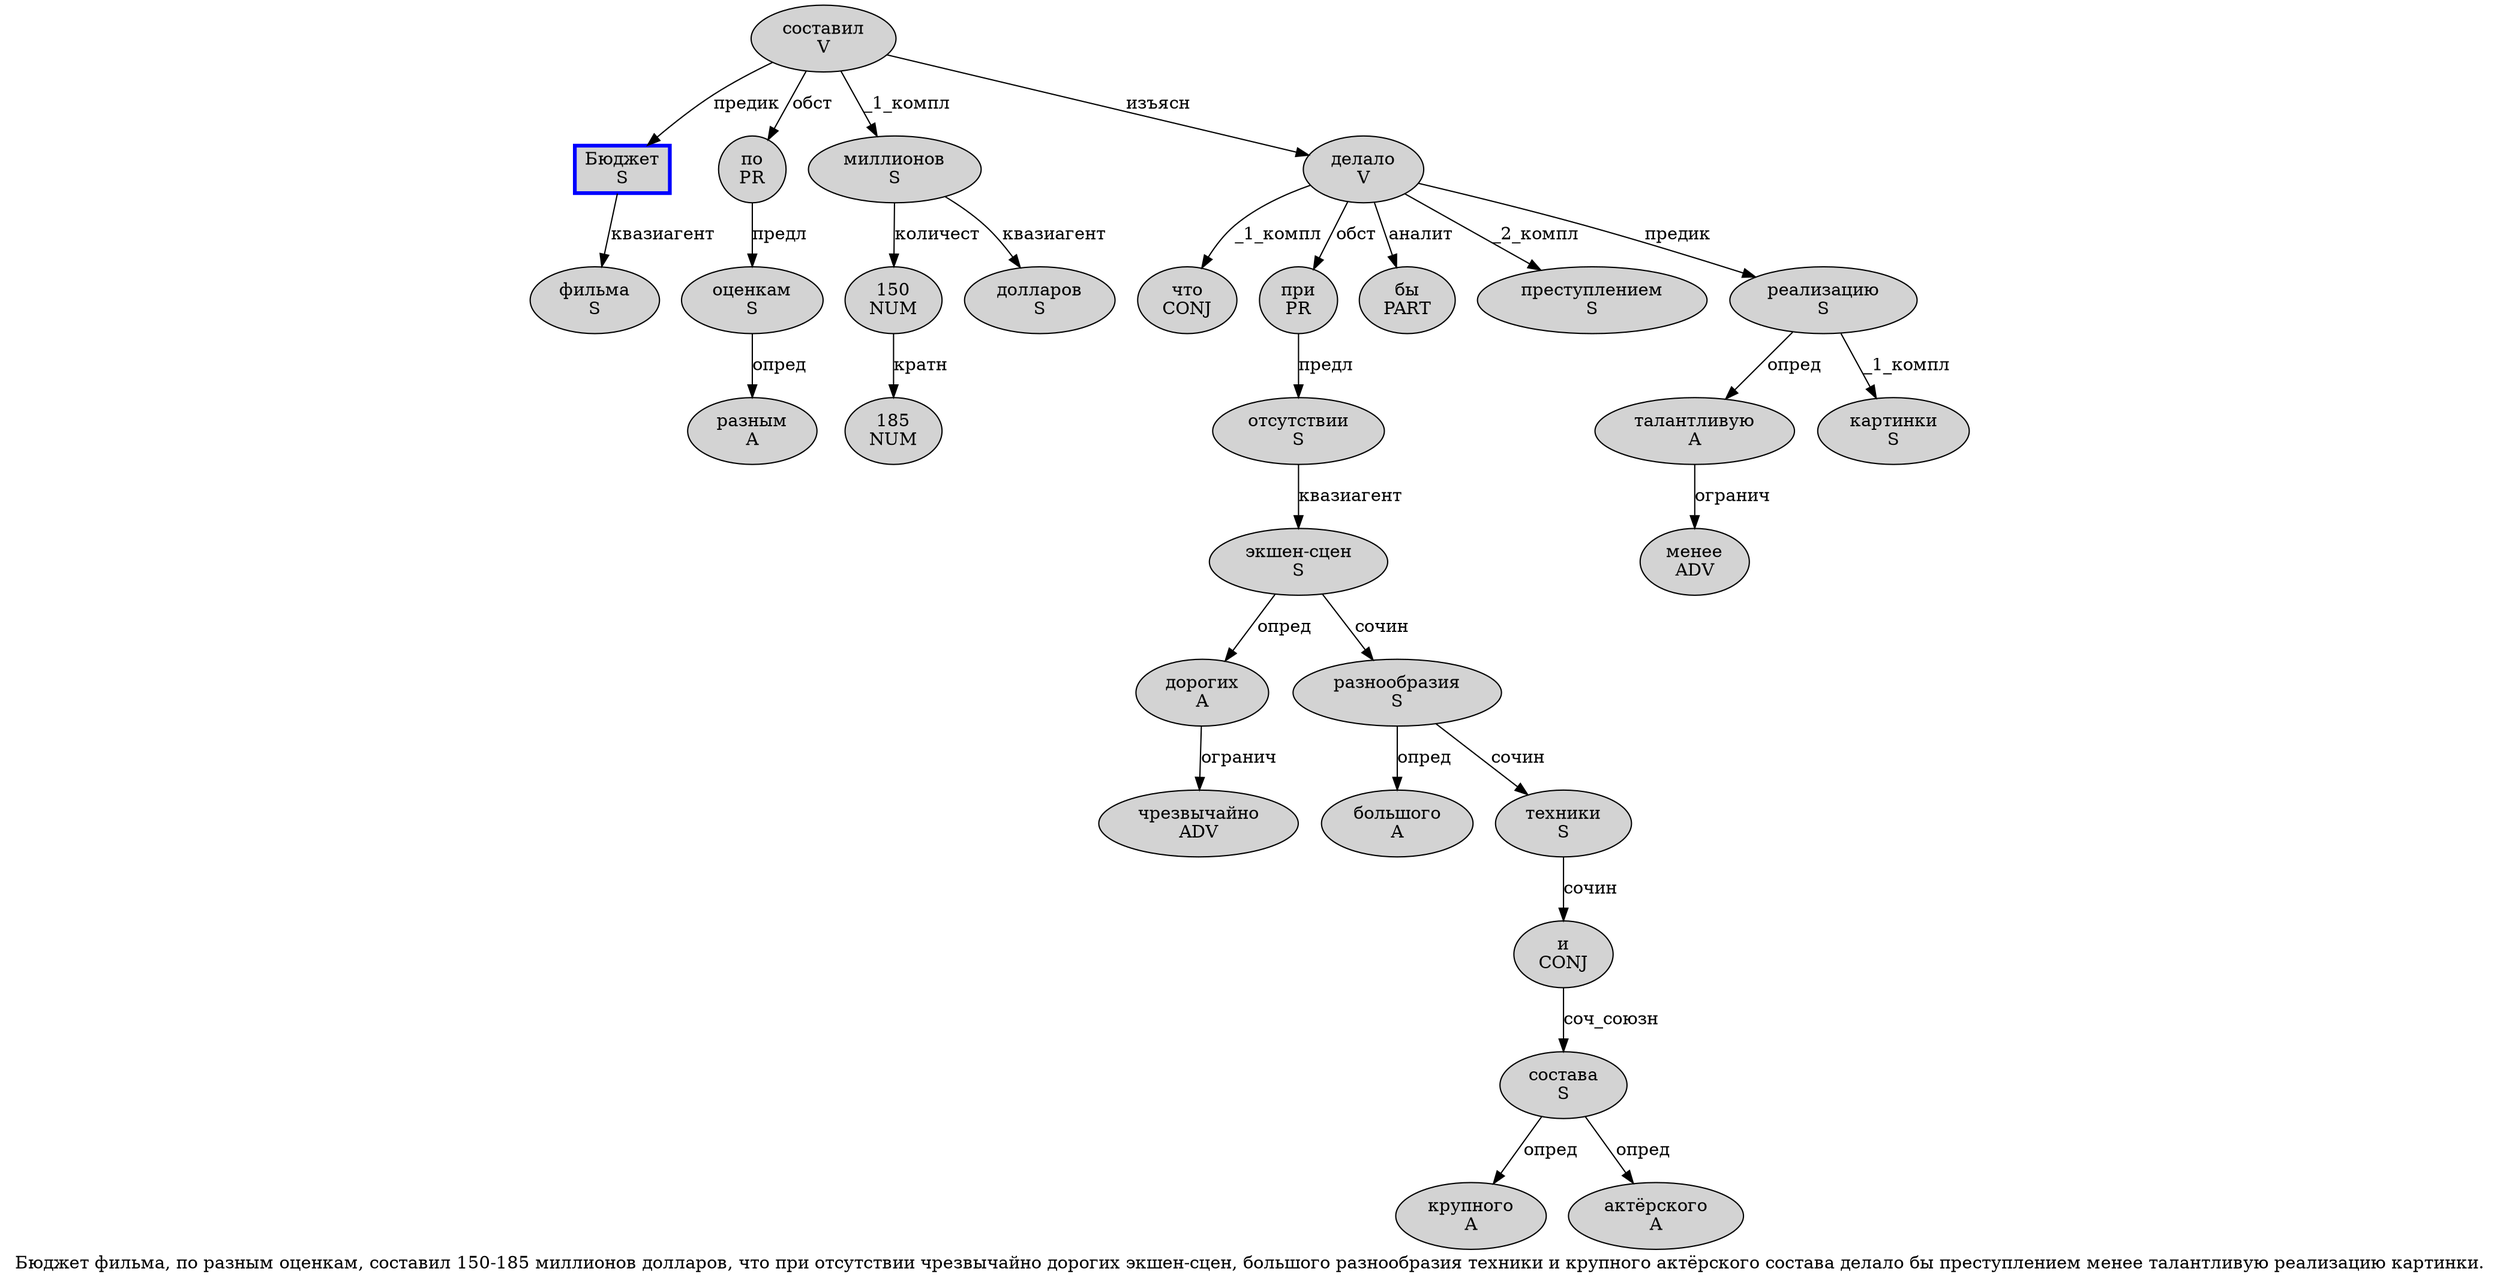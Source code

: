 digraph SENTENCE_2698 {
	graph [label="Бюджет фильма, по разным оценкам, составил 150-185 миллионов долларов, что при отсутствии чрезвычайно дорогих экшен-сцен, большого разнообразия техники и крупного актёрского состава делало бы преступлением менее талантливую реализацию картинки."]
	node [style=filled]
		0 [label="Бюджет
S" color=blue fillcolor=lightgray penwidth=3 shape=box]
		1 [label="фильма
S" color="" fillcolor=lightgray penwidth=1 shape=ellipse]
		3 [label="по
PR" color="" fillcolor=lightgray penwidth=1 shape=ellipse]
		4 [label="разным
A" color="" fillcolor=lightgray penwidth=1 shape=ellipse]
		5 [label="оценкам
S" color="" fillcolor=lightgray penwidth=1 shape=ellipse]
		7 [label="составил
V" color="" fillcolor=lightgray penwidth=1 shape=ellipse]
		8 [label="150
NUM" color="" fillcolor=lightgray penwidth=1 shape=ellipse]
		10 [label="185
NUM" color="" fillcolor=lightgray penwidth=1 shape=ellipse]
		11 [label="миллионов
S" color="" fillcolor=lightgray penwidth=1 shape=ellipse]
		12 [label="долларов
S" color="" fillcolor=lightgray penwidth=1 shape=ellipse]
		14 [label="что
CONJ" color="" fillcolor=lightgray penwidth=1 shape=ellipse]
		15 [label="при
PR" color="" fillcolor=lightgray penwidth=1 shape=ellipse]
		16 [label="отсутствии
S" color="" fillcolor=lightgray penwidth=1 shape=ellipse]
		17 [label="чрезвычайно
ADV" color="" fillcolor=lightgray penwidth=1 shape=ellipse]
		18 [label="дорогих
A" color="" fillcolor=lightgray penwidth=1 shape=ellipse]
		19 [label="экшен-сцен
S" color="" fillcolor=lightgray penwidth=1 shape=ellipse]
		21 [label="большого
A" color="" fillcolor=lightgray penwidth=1 shape=ellipse]
		22 [label="разнообразия
S" color="" fillcolor=lightgray penwidth=1 shape=ellipse]
		23 [label="техники
S" color="" fillcolor=lightgray penwidth=1 shape=ellipse]
		24 [label="и
CONJ" color="" fillcolor=lightgray penwidth=1 shape=ellipse]
		25 [label="крупного
A" color="" fillcolor=lightgray penwidth=1 shape=ellipse]
		26 [label="актёрского
A" color="" fillcolor=lightgray penwidth=1 shape=ellipse]
		27 [label="состава
S" color="" fillcolor=lightgray penwidth=1 shape=ellipse]
		28 [label="делало
V" color="" fillcolor=lightgray penwidth=1 shape=ellipse]
		29 [label="бы
PART" color="" fillcolor=lightgray penwidth=1 shape=ellipse]
		30 [label="преступлением
S" color="" fillcolor=lightgray penwidth=1 shape=ellipse]
		31 [label="менее
ADV" color="" fillcolor=lightgray penwidth=1 shape=ellipse]
		32 [label="талантливую
A" color="" fillcolor=lightgray penwidth=1 shape=ellipse]
		33 [label="реализацию
S" color="" fillcolor=lightgray penwidth=1 shape=ellipse]
		34 [label="картинки
S" color="" fillcolor=lightgray penwidth=1 shape=ellipse]
			5 -> 4 [label="опред"]
			11 -> 8 [label="количест"]
			11 -> 12 [label="квазиагент"]
			23 -> 24 [label="сочин"]
			16 -> 19 [label="квазиагент"]
			27 -> 25 [label="опред"]
			27 -> 26 [label="опред"]
			22 -> 21 [label="опред"]
			22 -> 23 [label="сочин"]
			15 -> 16 [label="предл"]
			7 -> 0 [label="предик"]
			7 -> 3 [label="обст"]
			7 -> 11 [label="_1_компл"]
			7 -> 28 [label="изъясн"]
			3 -> 5 [label="предл"]
			32 -> 31 [label="огранич"]
			8 -> 10 [label="кратн"]
			24 -> 27 [label="соч_союзн"]
			28 -> 14 [label="_1_компл"]
			28 -> 15 [label="обст"]
			28 -> 29 [label="аналит"]
			28 -> 30 [label="_2_компл"]
			28 -> 33 [label="предик"]
			33 -> 32 [label="опред"]
			33 -> 34 [label="_1_компл"]
			18 -> 17 [label="огранич"]
			19 -> 18 [label="опред"]
			19 -> 22 [label="сочин"]
			0 -> 1 [label="квазиагент"]
}